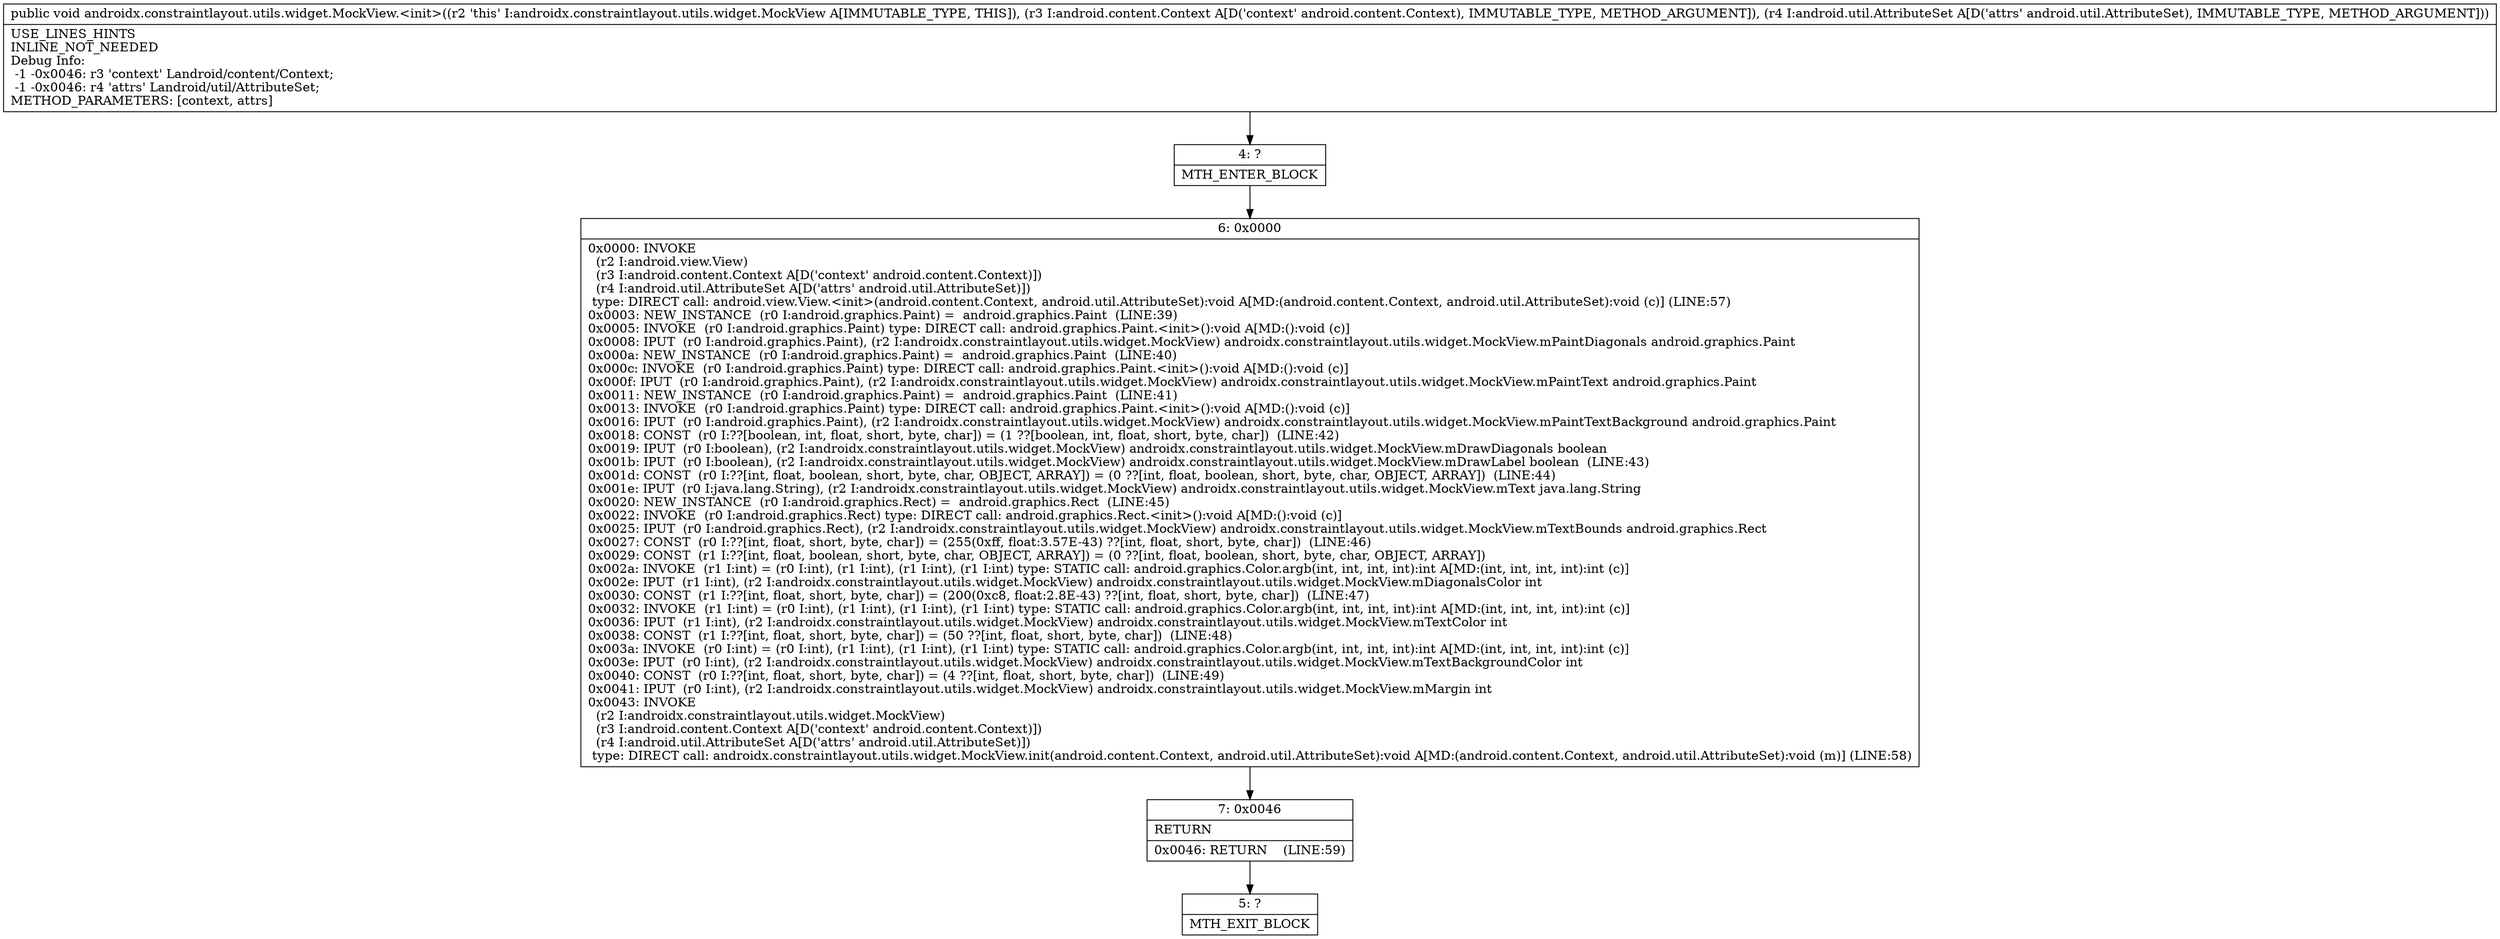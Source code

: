 digraph "CFG forandroidx.constraintlayout.utils.widget.MockView.\<init\>(Landroid\/content\/Context;Landroid\/util\/AttributeSet;)V" {
Node_4 [shape=record,label="{4\:\ ?|MTH_ENTER_BLOCK\l}"];
Node_6 [shape=record,label="{6\:\ 0x0000|0x0000: INVOKE  \l  (r2 I:android.view.View)\l  (r3 I:android.content.Context A[D('context' android.content.Context)])\l  (r4 I:android.util.AttributeSet A[D('attrs' android.util.AttributeSet)])\l type: DIRECT call: android.view.View.\<init\>(android.content.Context, android.util.AttributeSet):void A[MD:(android.content.Context, android.util.AttributeSet):void (c)] (LINE:57)\l0x0003: NEW_INSTANCE  (r0 I:android.graphics.Paint) =  android.graphics.Paint  (LINE:39)\l0x0005: INVOKE  (r0 I:android.graphics.Paint) type: DIRECT call: android.graphics.Paint.\<init\>():void A[MD:():void (c)]\l0x0008: IPUT  (r0 I:android.graphics.Paint), (r2 I:androidx.constraintlayout.utils.widget.MockView) androidx.constraintlayout.utils.widget.MockView.mPaintDiagonals android.graphics.Paint \l0x000a: NEW_INSTANCE  (r0 I:android.graphics.Paint) =  android.graphics.Paint  (LINE:40)\l0x000c: INVOKE  (r0 I:android.graphics.Paint) type: DIRECT call: android.graphics.Paint.\<init\>():void A[MD:():void (c)]\l0x000f: IPUT  (r0 I:android.graphics.Paint), (r2 I:androidx.constraintlayout.utils.widget.MockView) androidx.constraintlayout.utils.widget.MockView.mPaintText android.graphics.Paint \l0x0011: NEW_INSTANCE  (r0 I:android.graphics.Paint) =  android.graphics.Paint  (LINE:41)\l0x0013: INVOKE  (r0 I:android.graphics.Paint) type: DIRECT call: android.graphics.Paint.\<init\>():void A[MD:():void (c)]\l0x0016: IPUT  (r0 I:android.graphics.Paint), (r2 I:androidx.constraintlayout.utils.widget.MockView) androidx.constraintlayout.utils.widget.MockView.mPaintTextBackground android.graphics.Paint \l0x0018: CONST  (r0 I:??[boolean, int, float, short, byte, char]) = (1 ??[boolean, int, float, short, byte, char])  (LINE:42)\l0x0019: IPUT  (r0 I:boolean), (r2 I:androidx.constraintlayout.utils.widget.MockView) androidx.constraintlayout.utils.widget.MockView.mDrawDiagonals boolean \l0x001b: IPUT  (r0 I:boolean), (r2 I:androidx.constraintlayout.utils.widget.MockView) androidx.constraintlayout.utils.widget.MockView.mDrawLabel boolean  (LINE:43)\l0x001d: CONST  (r0 I:??[int, float, boolean, short, byte, char, OBJECT, ARRAY]) = (0 ??[int, float, boolean, short, byte, char, OBJECT, ARRAY])  (LINE:44)\l0x001e: IPUT  (r0 I:java.lang.String), (r2 I:androidx.constraintlayout.utils.widget.MockView) androidx.constraintlayout.utils.widget.MockView.mText java.lang.String \l0x0020: NEW_INSTANCE  (r0 I:android.graphics.Rect) =  android.graphics.Rect  (LINE:45)\l0x0022: INVOKE  (r0 I:android.graphics.Rect) type: DIRECT call: android.graphics.Rect.\<init\>():void A[MD:():void (c)]\l0x0025: IPUT  (r0 I:android.graphics.Rect), (r2 I:androidx.constraintlayout.utils.widget.MockView) androidx.constraintlayout.utils.widget.MockView.mTextBounds android.graphics.Rect \l0x0027: CONST  (r0 I:??[int, float, short, byte, char]) = (255(0xff, float:3.57E\-43) ??[int, float, short, byte, char])  (LINE:46)\l0x0029: CONST  (r1 I:??[int, float, boolean, short, byte, char, OBJECT, ARRAY]) = (0 ??[int, float, boolean, short, byte, char, OBJECT, ARRAY]) \l0x002a: INVOKE  (r1 I:int) = (r0 I:int), (r1 I:int), (r1 I:int), (r1 I:int) type: STATIC call: android.graphics.Color.argb(int, int, int, int):int A[MD:(int, int, int, int):int (c)]\l0x002e: IPUT  (r1 I:int), (r2 I:androidx.constraintlayout.utils.widget.MockView) androidx.constraintlayout.utils.widget.MockView.mDiagonalsColor int \l0x0030: CONST  (r1 I:??[int, float, short, byte, char]) = (200(0xc8, float:2.8E\-43) ??[int, float, short, byte, char])  (LINE:47)\l0x0032: INVOKE  (r1 I:int) = (r0 I:int), (r1 I:int), (r1 I:int), (r1 I:int) type: STATIC call: android.graphics.Color.argb(int, int, int, int):int A[MD:(int, int, int, int):int (c)]\l0x0036: IPUT  (r1 I:int), (r2 I:androidx.constraintlayout.utils.widget.MockView) androidx.constraintlayout.utils.widget.MockView.mTextColor int \l0x0038: CONST  (r1 I:??[int, float, short, byte, char]) = (50 ??[int, float, short, byte, char])  (LINE:48)\l0x003a: INVOKE  (r0 I:int) = (r0 I:int), (r1 I:int), (r1 I:int), (r1 I:int) type: STATIC call: android.graphics.Color.argb(int, int, int, int):int A[MD:(int, int, int, int):int (c)]\l0x003e: IPUT  (r0 I:int), (r2 I:androidx.constraintlayout.utils.widget.MockView) androidx.constraintlayout.utils.widget.MockView.mTextBackgroundColor int \l0x0040: CONST  (r0 I:??[int, float, short, byte, char]) = (4 ??[int, float, short, byte, char])  (LINE:49)\l0x0041: IPUT  (r0 I:int), (r2 I:androidx.constraintlayout.utils.widget.MockView) androidx.constraintlayout.utils.widget.MockView.mMargin int \l0x0043: INVOKE  \l  (r2 I:androidx.constraintlayout.utils.widget.MockView)\l  (r3 I:android.content.Context A[D('context' android.content.Context)])\l  (r4 I:android.util.AttributeSet A[D('attrs' android.util.AttributeSet)])\l type: DIRECT call: androidx.constraintlayout.utils.widget.MockView.init(android.content.Context, android.util.AttributeSet):void A[MD:(android.content.Context, android.util.AttributeSet):void (m)] (LINE:58)\l}"];
Node_7 [shape=record,label="{7\:\ 0x0046|RETURN\l|0x0046: RETURN    (LINE:59)\l}"];
Node_5 [shape=record,label="{5\:\ ?|MTH_EXIT_BLOCK\l}"];
MethodNode[shape=record,label="{public void androidx.constraintlayout.utils.widget.MockView.\<init\>((r2 'this' I:androidx.constraintlayout.utils.widget.MockView A[IMMUTABLE_TYPE, THIS]), (r3 I:android.content.Context A[D('context' android.content.Context), IMMUTABLE_TYPE, METHOD_ARGUMENT]), (r4 I:android.util.AttributeSet A[D('attrs' android.util.AttributeSet), IMMUTABLE_TYPE, METHOD_ARGUMENT]))  | USE_LINES_HINTS\lINLINE_NOT_NEEDED\lDebug Info:\l  \-1 \-0x0046: r3 'context' Landroid\/content\/Context;\l  \-1 \-0x0046: r4 'attrs' Landroid\/util\/AttributeSet;\lMETHOD_PARAMETERS: [context, attrs]\l}"];
MethodNode -> Node_4;Node_4 -> Node_6;
Node_6 -> Node_7;
Node_7 -> Node_5;
}

